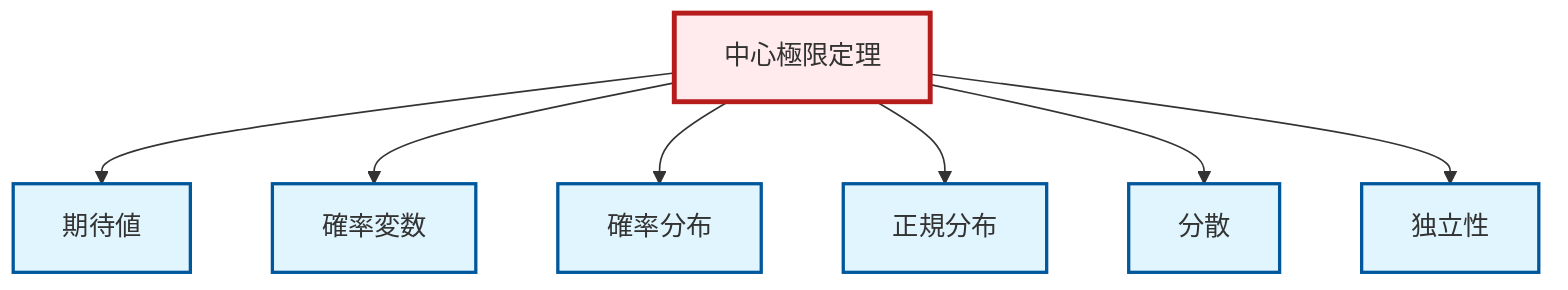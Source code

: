 graph TD
    classDef definition fill:#e1f5fe,stroke:#01579b,stroke-width:2px
    classDef theorem fill:#f3e5f5,stroke:#4a148c,stroke-width:2px
    classDef axiom fill:#fff3e0,stroke:#e65100,stroke-width:2px
    classDef example fill:#e8f5e9,stroke:#1b5e20,stroke-width:2px
    classDef current fill:#ffebee,stroke:#b71c1c,stroke-width:3px
    thm-central-limit["中心極限定理"]:::theorem
    def-expectation["期待値"]:::definition
    def-independence["独立性"]:::definition
    def-normal-distribution["正規分布"]:::definition
    def-probability-distribution["確率分布"]:::definition
    def-variance["分散"]:::definition
    def-random-variable["確率変数"]:::definition
    thm-central-limit --> def-expectation
    thm-central-limit --> def-random-variable
    thm-central-limit --> def-probability-distribution
    thm-central-limit --> def-normal-distribution
    thm-central-limit --> def-variance
    thm-central-limit --> def-independence
    class thm-central-limit current